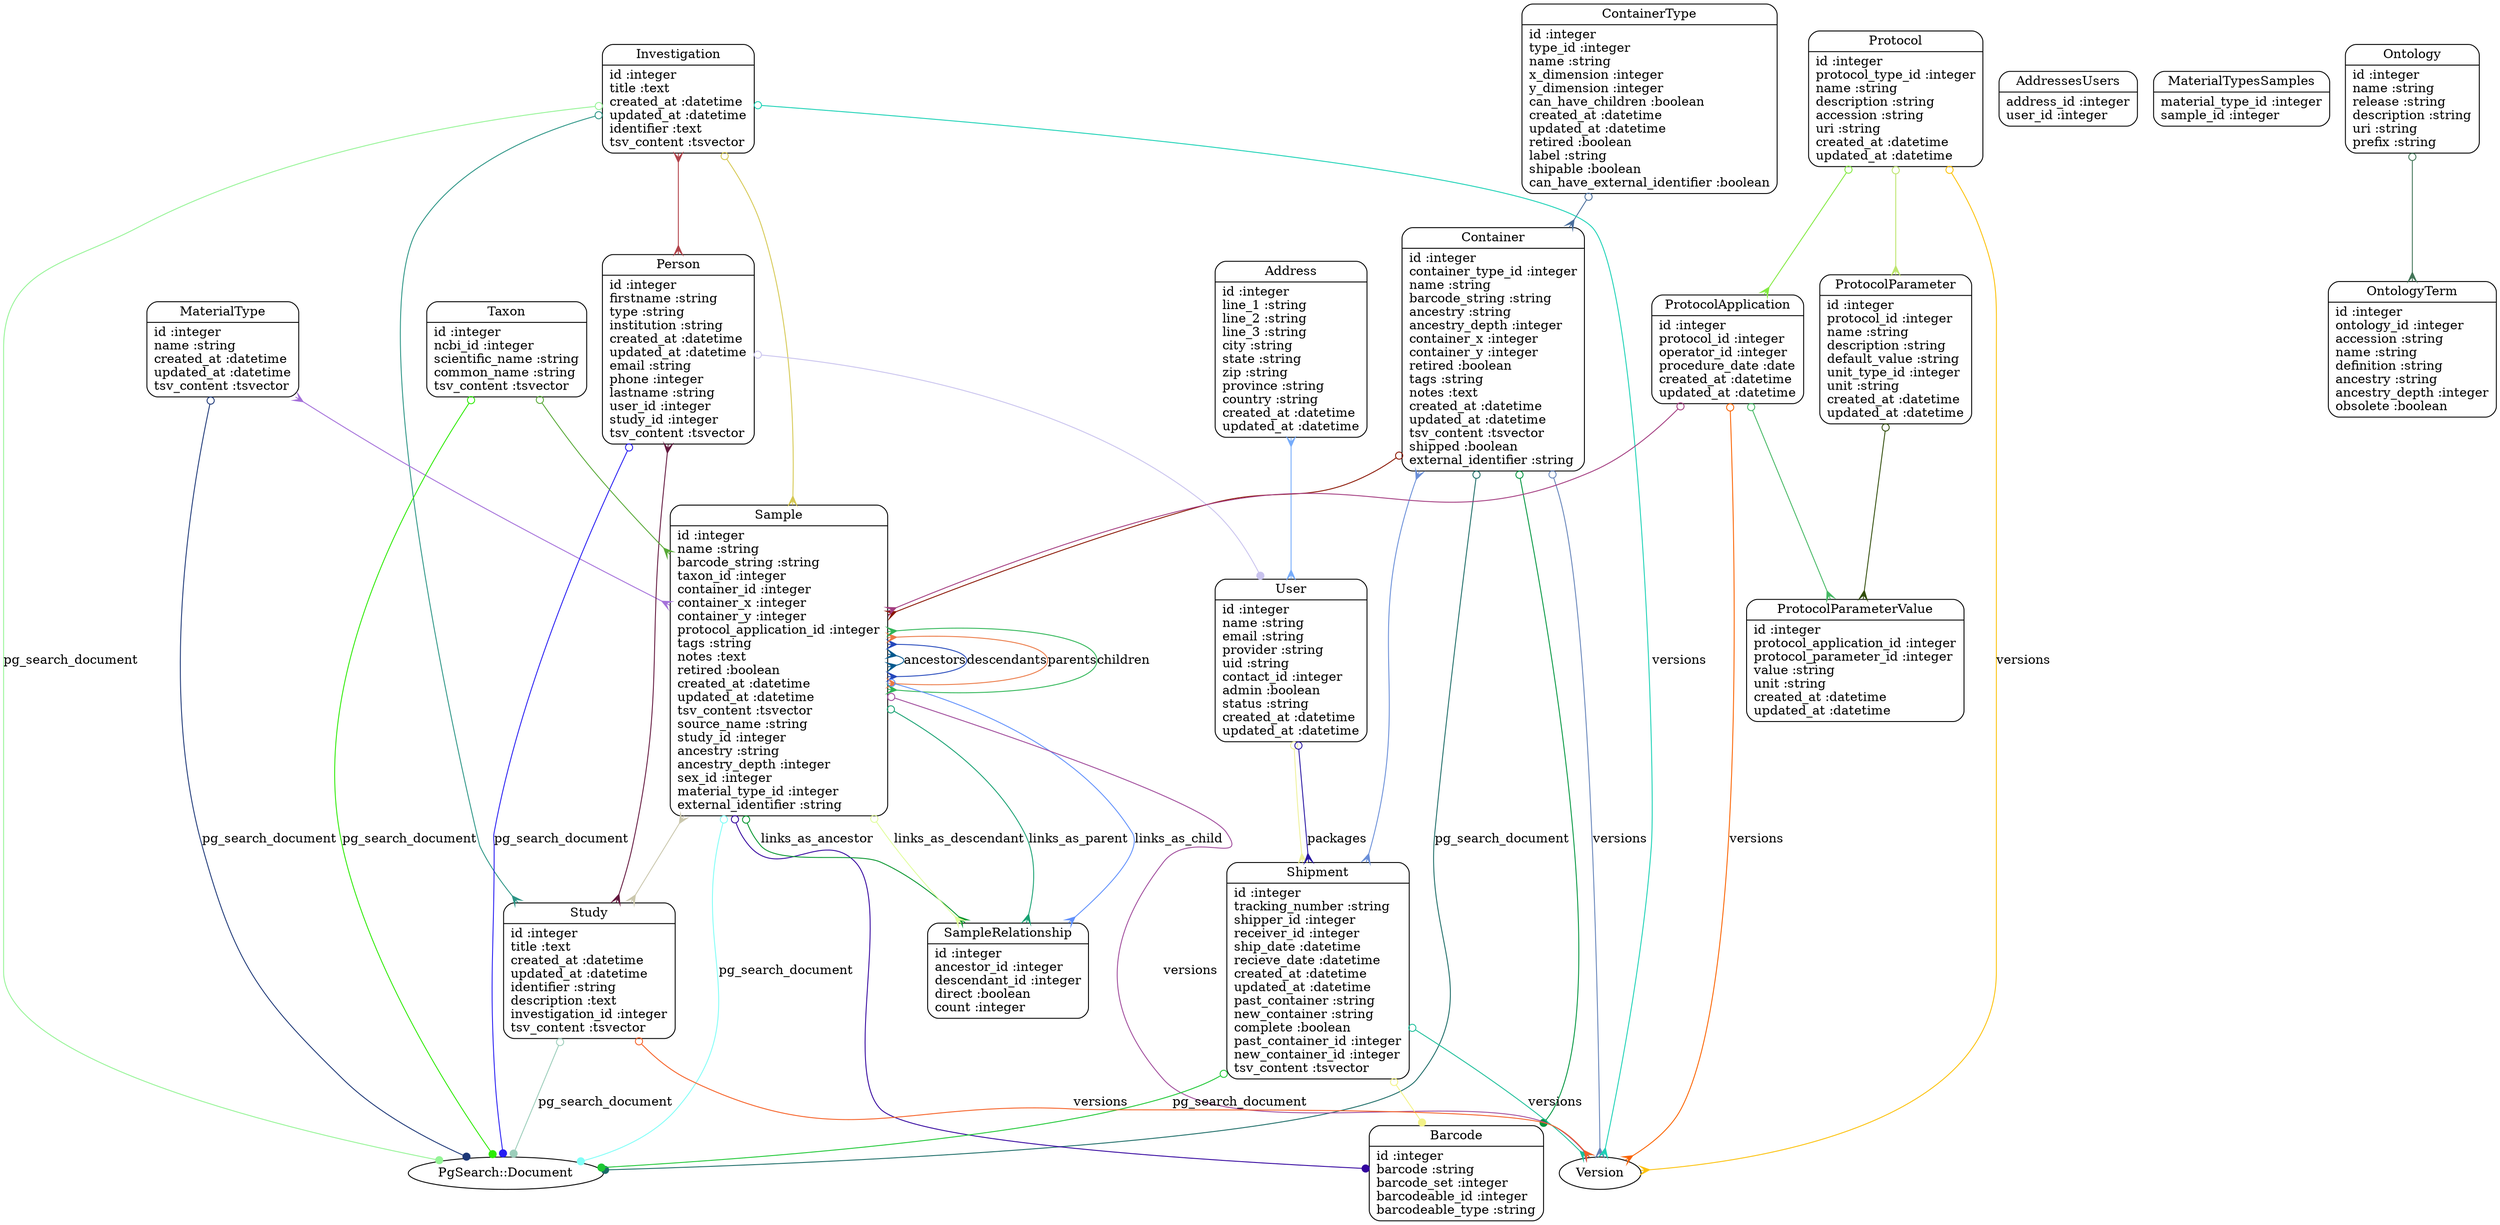 digraph models_diagram {
	graph[overlap=false, splines=true]
	"Address" [shape=Mrecord, label="{Address|id :integer\lline_1 :string\lline_2 :string\lline_3 :string\lcity :string\lstate :string\lzip :string\lprovince :string\lcountry :string\lcreated_at :datetime\lupdated_at :datetime\l}"]
	"AddressesUsers" [shape=Mrecord, label="{AddressesUsers|address_id :integer\luser_id :integer\l}"]
	"Barcode" [shape=Mrecord, label="{Barcode|id :integer\lbarcode :string\lbarcode_set :integer\lbarcodeable_id :integer\lbarcodeable_type :string\l}"]
	"Container" [shape=Mrecord, label="{Container|id :integer\lcontainer_type_id :integer\lname :string\lbarcode_string :string\lancestry :string\lancestry_depth :integer\lcontainer_x :integer\lcontainer_y :integer\lretired :boolean\ltags :string\lnotes :text\lcreated_at :datetime\lupdated_at :datetime\ltsv_content :tsvector\lshipped :boolean\lexternal_identifier :string\l}"]
	"ContainerType" [shape=Mrecord, label="{ContainerType|id :integer\ltype_id :integer\lname :string\lx_dimension :integer\ly_dimension :integer\lcan_have_children :boolean\lcreated_at :datetime\lupdated_at :datetime\lretired :boolean\llabel :string\lshipable :boolean\lcan_have_external_identifier :boolean\l}"]
	"Investigation" [shape=Mrecord, label="{Investigation|id :integer\ltitle :text\lcreated_at :datetime\lupdated_at :datetime\lidentifier :text\ltsv_content :tsvector\l}"]
	"MaterialType" [shape=Mrecord, label="{MaterialType|id :integer\lname :string\lcreated_at :datetime\lupdated_at :datetime\ltsv_content :tsvector\l}"]
	"MaterialTypesSamples" [shape=Mrecord, label="{MaterialTypesSamples|material_type_id :integer\lsample_id :integer\l}"]
	"Ontology" [shape=Mrecord, label="{Ontology|id :integer\lname :string\lrelease :string\ldescription :string\luri :string\lprefix :string\l}"]
	"OntologyTerm" [shape=Mrecord, label="{OntologyTerm|id :integer\lontology_id :integer\laccession :string\lname :string\ldefinition :string\lancestry :string\lancestry_depth :integer\lobsolete :boolean\l}"]
	"Person" [shape=Mrecord, label="{Person|id :integer\lfirstname :string\ltype :string\linstitution :string\lcreated_at :datetime\lupdated_at :datetime\lemail :string\lphone :integer\llastname :string\luser_id :integer\lstudy_id :integer\ltsv_content :tsvector\l}"]
	"Protocol" [shape=Mrecord, label="{Protocol|id :integer\lprotocol_type_id :integer\lname :string\ldescription :string\laccession :string\luri :string\lcreated_at :datetime\lupdated_at :datetime\l}"]
	"ProtocolApplication" [shape=Mrecord, label="{ProtocolApplication|id :integer\lprotocol_id :integer\loperator_id :integer\lprocedure_date :date\lcreated_at :datetime\lupdated_at :datetime\l}"]
	"ProtocolParameter" [shape=Mrecord, label="{ProtocolParameter|id :integer\lprotocol_id :integer\lname :string\ldescription :string\ldefault_value :string\lunit_type_id :integer\lunit :string\lcreated_at :datetime\lupdated_at :datetime\l}"]
	"ProtocolParameterValue" [shape=Mrecord, label="{ProtocolParameterValue|id :integer\lprotocol_application_id :integer\lprotocol_parameter_id :integer\lvalue :string\lunit :string\lcreated_at :datetime\lupdated_at :datetime\l}"]
	"Sample" [shape=Mrecord, label="{Sample|id :integer\lname :string\lbarcode_string :string\ltaxon_id :integer\lcontainer_id :integer\lcontainer_x :integer\lcontainer_y :integer\lprotocol_application_id :integer\ltags :string\lnotes :text\lretired :boolean\lcreated_at :datetime\lupdated_at :datetime\ltsv_content :tsvector\lsource_name :string\lstudy_id :integer\lancestry :string\lancestry_depth :integer\lsex_id :integer\lmaterial_type_id :integer\lexternal_identifier :string\l}"]
	"SampleRelationship" [shape=Mrecord, label="{SampleRelationship|id :integer\lancestor_id :integer\ldescendant_id :integer\ldirect :boolean\lcount :integer\l}"]
	"Shipment" [shape=Mrecord, label="{Shipment|id :integer\ltracking_number :string\lshipper_id :integer\lreceiver_id :integer\lship_date :datetime\lrecieve_date :datetime\lcreated_at :datetime\lupdated_at :datetime\lpast_container :string\lnew_container :string\lcomplete :boolean\lpast_container_id :integer\lnew_container_id :integer\ltsv_content :tsvector\l}"]
	"Study" [shape=Mrecord, label="{Study|id :integer\ltitle :text\lcreated_at :datetime\lupdated_at :datetime\lidentifier :string\ldescription :text\linvestigation_id :integer\ltsv_content :tsvector\l}"]
	"Taxon" [shape=Mrecord, label="{Taxon|id :integer\lncbi_id :integer\lscientific_name :string\lcommon_name :string\ltsv_content :tsvector\l}"]
	"User" [shape=Mrecord, label="{User|id :integer\lname :string\lemail :string\lprovider :string\luid :string\lcontact_id :integer\ladmin :boolean\lstatus :string\lcreated_at :datetime\lupdated_at :datetime\l}"]
	"Address" -> "User" [arrowtail=crow, arrowhead=crow, dir=both color="#76ACFB"]
	"Container" -> "Sample" [arrowtail=odot, arrowhead=crow, dir=both color="#8A1500"]
	"Container" -> "Barcode" [arrowtail=odot, arrowhead=dot, dir=both color="#01953F"]
	"Container" -> "Shipment" [arrowtail=crow, arrowhead=crow, dir=both color="#698ED8"]
	"Container" -> "PgSearch::Document" [label="pg_search_document", arrowtail=odot, arrowhead=dot, dir=both color="#1B6B66"]
	"Container" -> "Version" [label="versions", arrowtail=odot, arrowhead=crow, dir=both color="#6483B9"]
	"ContainerType" -> "Container" [arrowtail=odot, arrowhead=crow, dir=both color="#496E9C"]
	"Investigation" -> "Study" [arrowtail=odot, arrowhead=crow, dir=both color="#2B9485"]
	"Investigation" -> "Sample" [arrowtail=odot, arrowhead=crow, dir=both color="#D5C852"]
	"Investigation" -> "Person" [arrowtail=crow, arrowhead=crow, dir=both color="#B2434B"]
	"Investigation" -> "PgSearch::Document" [label="pg_search_document", arrowtail=odot, arrowhead=dot, dir=both color="#95F496"]
	"Investigation" -> "Version" [label="versions", arrowtail=odot, arrowhead=crow, dir=both color="#19D1B5"]
	"MaterialType" -> "Sample" [arrowtail=crow, arrowhead=crow, dir=both color="#A470DA"]
	"MaterialType" -> "PgSearch::Document" [label="pg_search_document", arrowtail=odot, arrowhead=dot, dir=both color="#1C3777"]
	"Ontology" -> "OntologyTerm" [arrowtail=odot, arrowhead=crow, dir=both color="#427558"]
	"Person" -> "Study" [arrowtail=crow, arrowhead=crow, dir=both color="#63173E"]
	"Person" -> "User" [arrowtail=odot, arrowhead=dot, dir=both color="#C9C3EE"]
	"Person" -> "PgSearch::Document" [label="pg_search_document", arrowtail=odot, arrowhead=dot, dir=both color="#261CF3"]
	"Protocol" -> "ProtocolApplication" [arrowtail=odot, arrowhead=crow, dir=both color="#83EA41"]
	"Protocol" -> "ProtocolParameter" [arrowtail=odot, arrowhead=crow, dir=both color="#BDE56D"]
	"Protocol" -> "Version" [label="versions", arrowtail=odot, arrowhead=crow, dir=both color="#FCC109"]
	"ProtocolApplication" -> "Sample" [arrowtail=odot, arrowhead=crow, dir=both color="#A33C80"]
	"ProtocolApplication" -> "ProtocolParameterValue" [arrowtail=odot, arrowhead=crow, dir=both color="#45B864"]
	"ProtocolApplication" -> "Version" [label="versions", arrowtail=odot, arrowhead=crow, dir=both color="#FB6200"]
	"ProtocolParameter" -> "ProtocolParameterValue" [arrowtail=odot, arrowhead=crow, dir=both color="#324E0C"]
	"Sample" -> "Barcode" [arrowtail=odot, arrowhead=dot, dir=both color="#33059E"]
	"Sample" -> "Study" [arrowtail=crow, arrowhead=crow, dir=both color="#CAC7AD"]
	"Sample" -> "SampleRelationship" [label="links_as_ancestor", arrowtail=odot, arrowhead=crow, dir=both color="#06962E"]
	"Sample" -> "SampleRelationship" [label="links_as_descendant", arrowtail=odot, arrowhead=crow, dir=both color="#E1FD9D"]
	"Sample" -> "Sample" [label="ancestors", arrowtail=crow, arrowhead=crow, dir=both color="#01598E"]
	"Sample" -> "Sample" [label="descendants", arrowtail=crow, arrowhead=crow, dir=both color="#2448BB"]
	"Sample" -> "SampleRelationship" [label="links_as_parent", arrowtail=odot, arrowhead=crow, dir=both color="#17A172"]
	"Sample" -> "SampleRelationship" [label="links_as_child", arrowtail=odot, arrowhead=crow, dir=both color="#6090FC"]
	"Sample" -> "Sample" [label="parents", arrowtail=crow, arrowhead=crow, dir=both color="#EB7945"]
	"Sample" -> "Sample" [label="children", arrowtail=crow, arrowhead=crow, dir=both color="#2FB657"]
	"Sample" -> "PgSearch::Document" [label="pg_search_document", arrowtail=odot, arrowhead=dot, dir=both color="#81FEF7"]
	"Sample" -> "Version" [label="versions", arrowtail=odot, arrowhead=crow, dir=both color="#9F4A9B"]
	"Shipment" -> "Barcode" [arrowtail=odot, arrowhead=dot, dir=both color="#F3F286"]
	"Shipment" -> "PgSearch::Document" [label="pg_search_document", arrowtail=odot, arrowhead=dot, dir=both color="#1DC734"]
	"Shipment" -> "Version" [label="versions", arrowtail=odot, arrowhead=crow, dir=both color="#1DBF9A"]
	"Study" -> "PgSearch::Document" [label="pg_search_document", arrowtail=odot, arrowhead=dot, dir=both color="#9BCDBA"]
	"Study" -> "Version" [label="versions", arrowtail=odot, arrowhead=crow, dir=both color="#F66025"]
	"Taxon" -> "Sample" [arrowtail=odot, arrowhead=crow, dir=both color="#57A936"]
	"Taxon" -> "PgSearch::Document" [label="pg_search_document", arrowtail=odot, arrowhead=dot, dir=both color="#2CEB05"]
	"User" -> "Shipment" [arrowtail=odot, arrowhead=crow, dir=both color="#EFF19C"]
	"User" -> "Shipment" [label="packages", arrowtail=odot, arrowhead=crow, dir=both color="#2815A2"]
}
